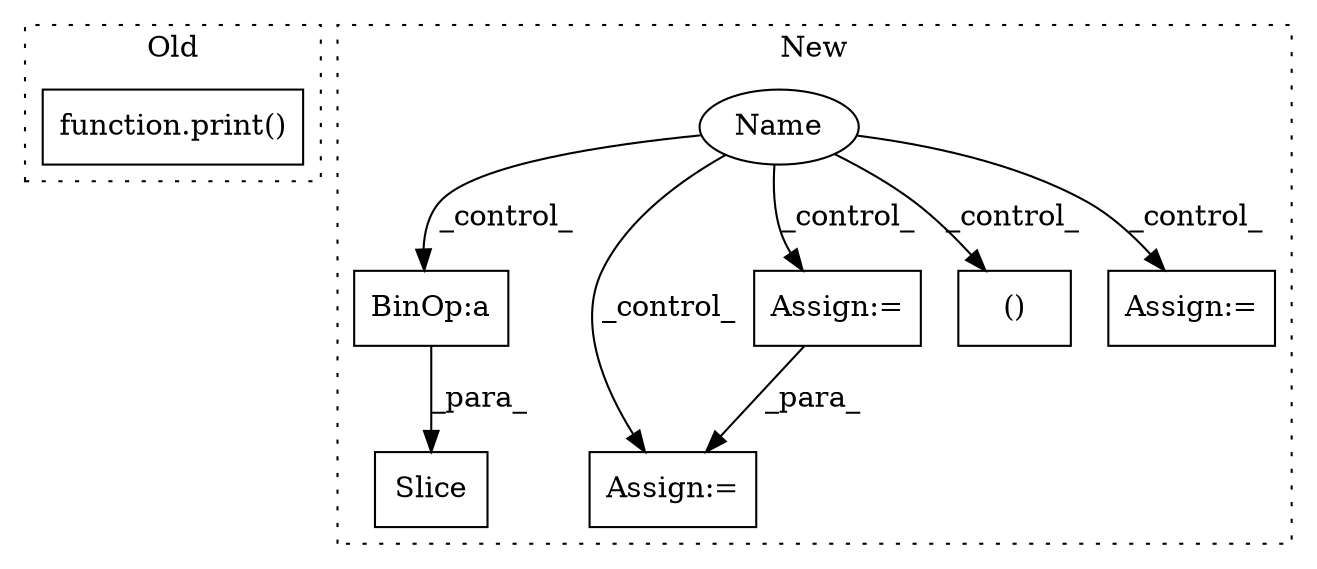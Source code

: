 digraph G {
subgraph cluster0 {
1 [label="function.print()" a="75" s="1658,1680" l="6,1" shape="box"];
label = "Old";
style="dotted";
}
subgraph cluster1 {
2 [label="Slice" a="80" s="1744" l="15" shape="box"];
3 [label="BinOp:a" a="82" s="1753" l="3" shape="box"];
4 [label="Name" a="87" s="1477" l="21" shape="ellipse"];
5 [label="Assign:=" a="68" s="1778" l="16" shape="box"];
6 [label="Assign:=" a="68" s="1729" l="3" shape="box"];
7 [label="()" a="54" s="1655" l="6" shape="box"];
8 [label="Assign:=" a="68" s="1655" l="9" shape="box"];
label = "New";
style="dotted";
}
3 -> 2 [label="_para_"];
4 -> 8 [label="_control_"];
4 -> 3 [label="_control_"];
4 -> 7 [label="_control_"];
4 -> 6 [label="_control_"];
4 -> 5 [label="_control_"];
6 -> 5 [label="_para_"];
}
